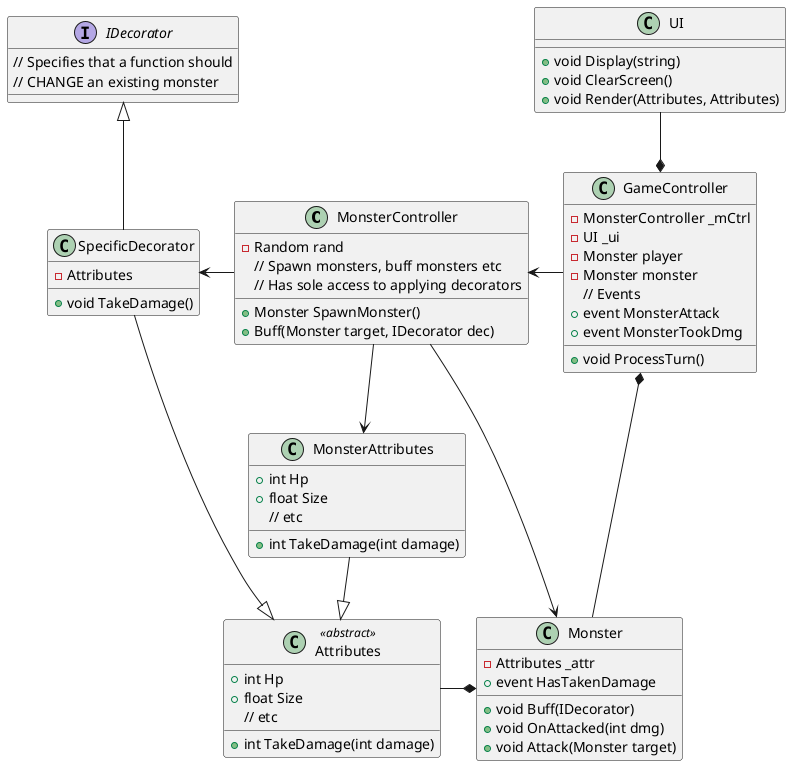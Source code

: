 @@startuml

MonsterController -u> Monster
SpecificDecorator <- MonsterController
MonsterController -d-> MonsterAttributes
MonsterAttributes --|> Attributes
GameController -l-> MonsterController
GameController *-- Monster
UI --* GameController
SpecificDecorator --|> Attributes
SpecificDecorator -u-|> IDecorator
Attributes -r-* Monster

class Monster{
    - Attributes _attr
    + void Buff(IDecorator)
    + event HasTakenDamage
    + void OnAttacked(int dmg)
    + void Attack(Monster target)
}


class SpecificDecorator{
    - Attributes
    + void TakeDamage()
}

class GameController{
    - MonsterController _mCtrl
    - UI _ui
    - Monster player
    - Monster monster
    + void ProcessTurn()
    // Events
    + event MonsterAttack
    + event MonsterTookDmg
}

class Attributes <<abstract>>{
    + int Hp
    + float Size
    + int TakeDamage(int damage)
    // etc
}

class MonsterAttributes{
    + int Hp
    + float Size
    + int TakeDamage(int damage)
    // etc
}

interface IDecorator{
    // Specifies that a function should
    // CHANGE an existing monster
}

class MonsterController{
    - Random rand
    // Spawn monsters, buff monsters etc
    // Has sole access to applying decorators
    + Monster SpawnMonster()
    + Buff(Monster target, IDecorator dec)
}



class UI{
    + void Display(string)
    + void ClearScreen()
    + void Render(Attributes, Attributes)
}


@@enduml